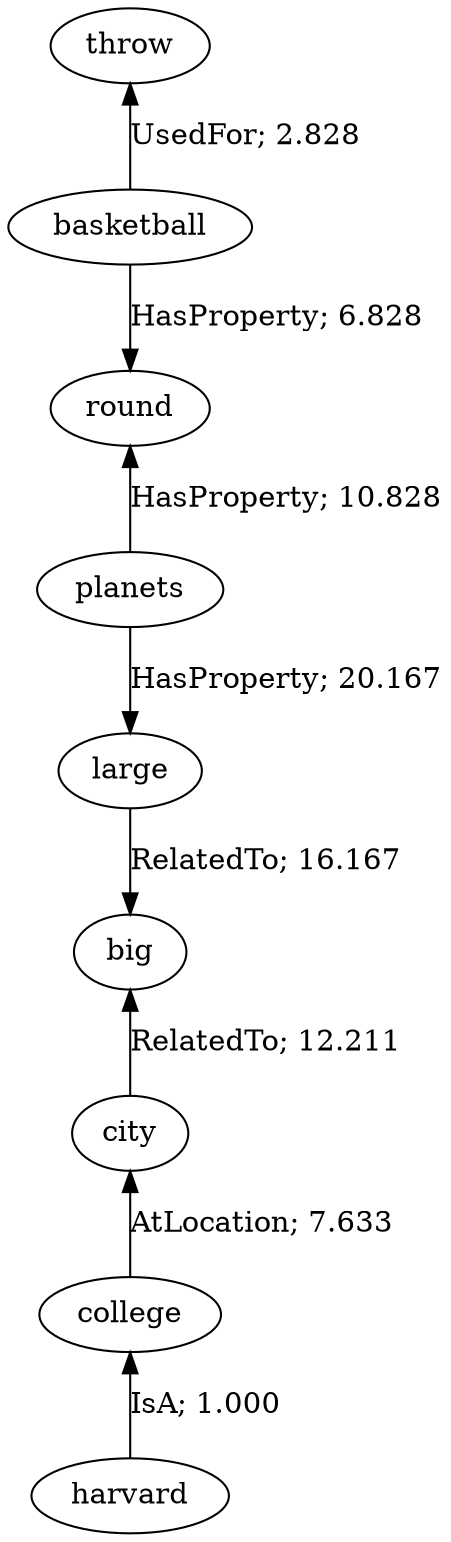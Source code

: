 // The path the concepts from "throw" to "harvard".Path Length: 8; Weight Sum: 77.66280782739854; Average Weight: 9.707850978424817
digraph "5_c---throw-harvard---PLen8_WSum77.663_WAvg9.708" {
	0 [label=throw]
	1 [label=basketball]
	2 [label=round]
	3 [label=planets]
	4 [label=large]
	5 [label=big]
	6 [label=city]
	7 [label=college]
	8 [label=harvard]
	0 -> 1 [label="UsedFor; 2.828" dir=back weight=2.828]
	1 -> 2 [label="HasProperty; 6.828" dir=forward weight=6.828]
	2 -> 3 [label="HasProperty; 10.828" dir=back weight=10.828]
	3 -> 4 [label="HasProperty; 20.167" dir=forward weight=20.167]
	4 -> 5 [label="RelatedTo; 16.167" dir=forward weight=16.167]
	5 -> 6 [label="RelatedTo; 12.211" dir=back weight=12.211]
	6 -> 7 [label="AtLocation; 7.633" dir=back weight=7.633]
	7 -> 8 [label="IsA; 1.000" dir=back weight=1.000]
}
